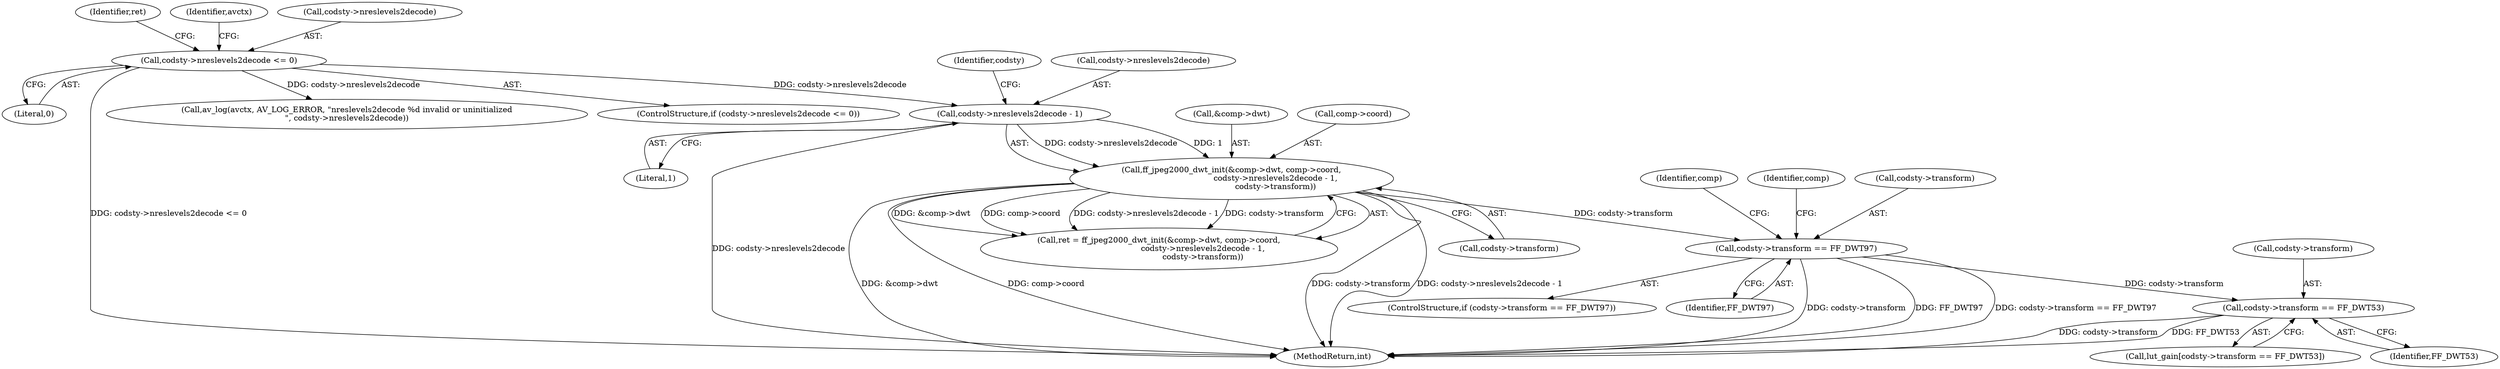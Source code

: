 digraph "0_FFmpeg_912ce9dd2080c5837285a471d750fa311e09b555_0@pointer" {
"1000224" [label="(Call,codsty->transform == FF_DWT97)"];
"1000172" [label="(Call,ff_jpeg2000_dwt_init(&comp->dwt, comp->coord,\n                                   codsty->nreslevels2decode - 1,\n                                   codsty->transform))"];
"1000180" [label="(Call,codsty->nreslevels2decode - 1)"];
"1000154" [label="(Call,codsty->nreslevels2decode <= 0)"];
"1000566" [label="(Call,codsty->transform == FF_DWT53)"];
"1000160" [label="(Call,av_log(avctx, AV_LOG_ERROR, \"nreslevels2decode %d invalid or uninitialized\n\", codsty->nreslevels2decode))"];
"1000223" [label="(ControlStructure,if (codsty->transform == FF_DWT97))"];
"1000153" [label="(ControlStructure,if (codsty->nreslevels2decode <= 0))"];
"1000228" [label="(Identifier,FF_DWT97)"];
"1000185" [label="(Call,codsty->transform)"];
"1000225" [label="(Call,codsty->transform)"];
"1000172" [label="(Call,ff_jpeg2000_dwt_init(&comp->dwt, comp->coord,\n                                   codsty->nreslevels2decode - 1,\n                                   codsty->transform))"];
"1000158" [label="(Literal,0)"];
"1000232" [label="(Identifier,comp)"];
"1000177" [label="(Call,comp->coord)"];
"1000180" [label="(Call,codsty->nreslevels2decode - 1)"];
"1000171" [label="(Identifier,ret)"];
"1000566" [label="(Call,codsty->transform == FF_DWT53)"];
"1000161" [label="(Identifier,avctx)"];
"1000567" [label="(Call,codsty->transform)"];
"1000570" [label="(Identifier,FF_DWT53)"];
"1000181" [label="(Call,codsty->nreslevels2decode)"];
"1000184" [label="(Literal,1)"];
"1000224" [label="(Call,codsty->transform == FF_DWT97)"];
"1000154" [label="(Call,codsty->nreslevels2decode <= 0)"];
"1000155" [label="(Call,codsty->nreslevels2decode)"];
"1000564" [label="(Call,lut_gain[codsty->transform == FF_DWT53])"];
"1000170" [label="(Call,ret = ff_jpeg2000_dwt_init(&comp->dwt, comp->coord,\n                                   codsty->nreslevels2decode - 1,\n                                   codsty->transform))"];
"1001573" [label="(MethodReturn,int)"];
"1000173" [label="(Call,&comp->dwt)"];
"1000186" [label="(Identifier,codsty)"];
"1000258" [label="(Identifier,comp)"];
"1000224" -> "1000223"  [label="AST: "];
"1000224" -> "1000228"  [label="CFG: "];
"1000225" -> "1000224"  [label="AST: "];
"1000228" -> "1000224"  [label="AST: "];
"1000232" -> "1000224"  [label="CFG: "];
"1000258" -> "1000224"  [label="CFG: "];
"1000224" -> "1001573"  [label="DDG: codsty->transform"];
"1000224" -> "1001573"  [label="DDG: FF_DWT97"];
"1000224" -> "1001573"  [label="DDG: codsty->transform == FF_DWT97"];
"1000172" -> "1000224"  [label="DDG: codsty->transform"];
"1000224" -> "1000566"  [label="DDG: codsty->transform"];
"1000172" -> "1000170"  [label="AST: "];
"1000172" -> "1000185"  [label="CFG: "];
"1000173" -> "1000172"  [label="AST: "];
"1000177" -> "1000172"  [label="AST: "];
"1000180" -> "1000172"  [label="AST: "];
"1000185" -> "1000172"  [label="AST: "];
"1000170" -> "1000172"  [label="CFG: "];
"1000172" -> "1001573"  [label="DDG: codsty->transform"];
"1000172" -> "1001573"  [label="DDG: codsty->nreslevels2decode - 1"];
"1000172" -> "1001573"  [label="DDG: &comp->dwt"];
"1000172" -> "1001573"  [label="DDG: comp->coord"];
"1000172" -> "1000170"  [label="DDG: &comp->dwt"];
"1000172" -> "1000170"  [label="DDG: comp->coord"];
"1000172" -> "1000170"  [label="DDG: codsty->nreslevels2decode - 1"];
"1000172" -> "1000170"  [label="DDG: codsty->transform"];
"1000180" -> "1000172"  [label="DDG: codsty->nreslevels2decode"];
"1000180" -> "1000172"  [label="DDG: 1"];
"1000180" -> "1000184"  [label="CFG: "];
"1000181" -> "1000180"  [label="AST: "];
"1000184" -> "1000180"  [label="AST: "];
"1000186" -> "1000180"  [label="CFG: "];
"1000180" -> "1001573"  [label="DDG: codsty->nreslevels2decode"];
"1000154" -> "1000180"  [label="DDG: codsty->nreslevels2decode"];
"1000154" -> "1000153"  [label="AST: "];
"1000154" -> "1000158"  [label="CFG: "];
"1000155" -> "1000154"  [label="AST: "];
"1000158" -> "1000154"  [label="AST: "];
"1000161" -> "1000154"  [label="CFG: "];
"1000171" -> "1000154"  [label="CFG: "];
"1000154" -> "1001573"  [label="DDG: codsty->nreslevels2decode <= 0"];
"1000154" -> "1000160"  [label="DDG: codsty->nreslevels2decode"];
"1000566" -> "1000564"  [label="AST: "];
"1000566" -> "1000570"  [label="CFG: "];
"1000567" -> "1000566"  [label="AST: "];
"1000570" -> "1000566"  [label="AST: "];
"1000564" -> "1000566"  [label="CFG: "];
"1000566" -> "1001573"  [label="DDG: codsty->transform"];
"1000566" -> "1001573"  [label="DDG: FF_DWT53"];
}
